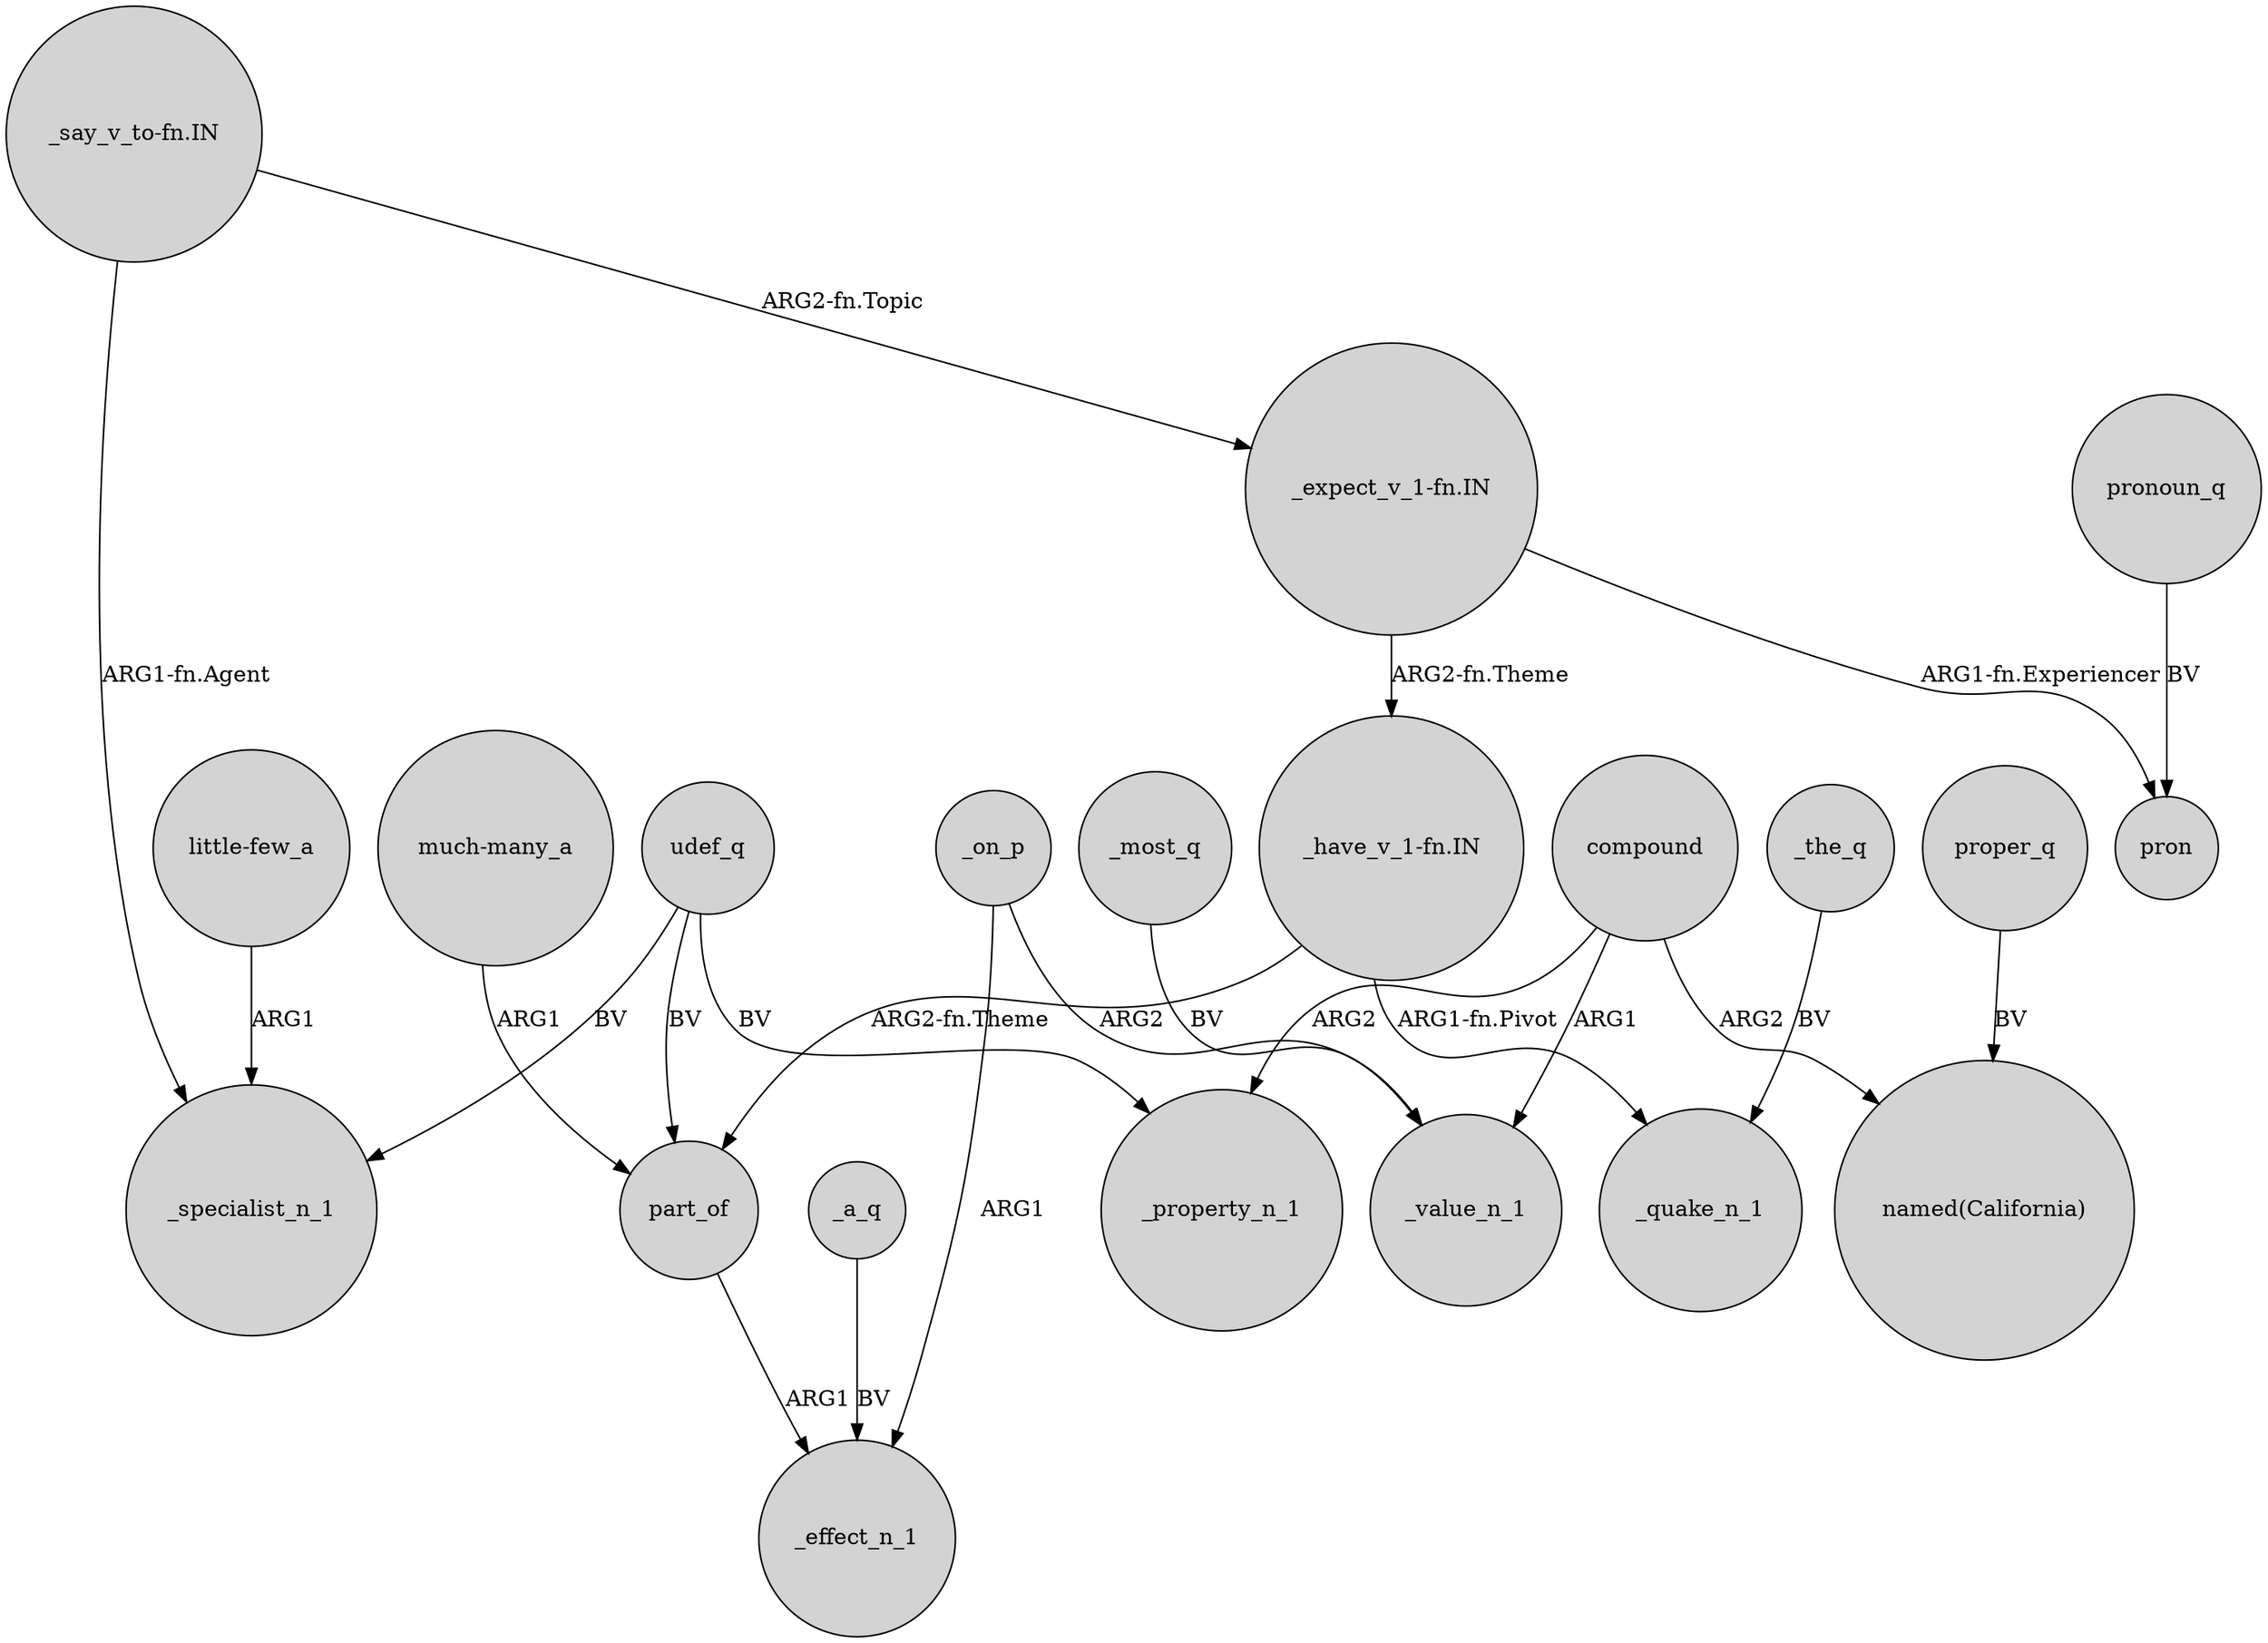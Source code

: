 digraph {
	node [shape=circle style=filled]
	"_say_v_to-fn.IN" -> _specialist_n_1 [label="ARG1-fn.Agent"]
	udef_q -> _specialist_n_1 [label=BV]
	udef_q -> part_of [label=BV]
	_the_q -> _quake_n_1 [label=BV]
	"much-many_a" -> part_of [label=ARG1]
	proper_q -> "named(California)" [label=BV]
	compound -> _property_n_1 [label=ARG2]
	part_of -> _effect_n_1 [label=ARG1]
	"little-few_a" -> _specialist_n_1 [label=ARG1]
	"_have_v_1-fn.IN" -> part_of [label="ARG2-fn.Theme"]
	"_have_v_1-fn.IN" -> _quake_n_1 [label="ARG1-fn.Pivot"]
	_most_q -> _value_n_1 [label=BV]
	pronoun_q -> pron [label=BV]
	_a_q -> _effect_n_1 [label=BV]
	_on_p -> _value_n_1 [label=ARG2]
	udef_q -> _property_n_1 [label=BV]
	"_expect_v_1-fn.IN" -> pron [label="ARG1-fn.Experiencer"]
	compound -> "named(California)" [label=ARG2]
	"_say_v_to-fn.IN" -> "_expect_v_1-fn.IN" [label="ARG2-fn.Topic"]
	"_expect_v_1-fn.IN" -> "_have_v_1-fn.IN" [label="ARG2-fn.Theme"]
	_on_p -> _effect_n_1 [label=ARG1]
	compound -> _value_n_1 [label=ARG1]
}
